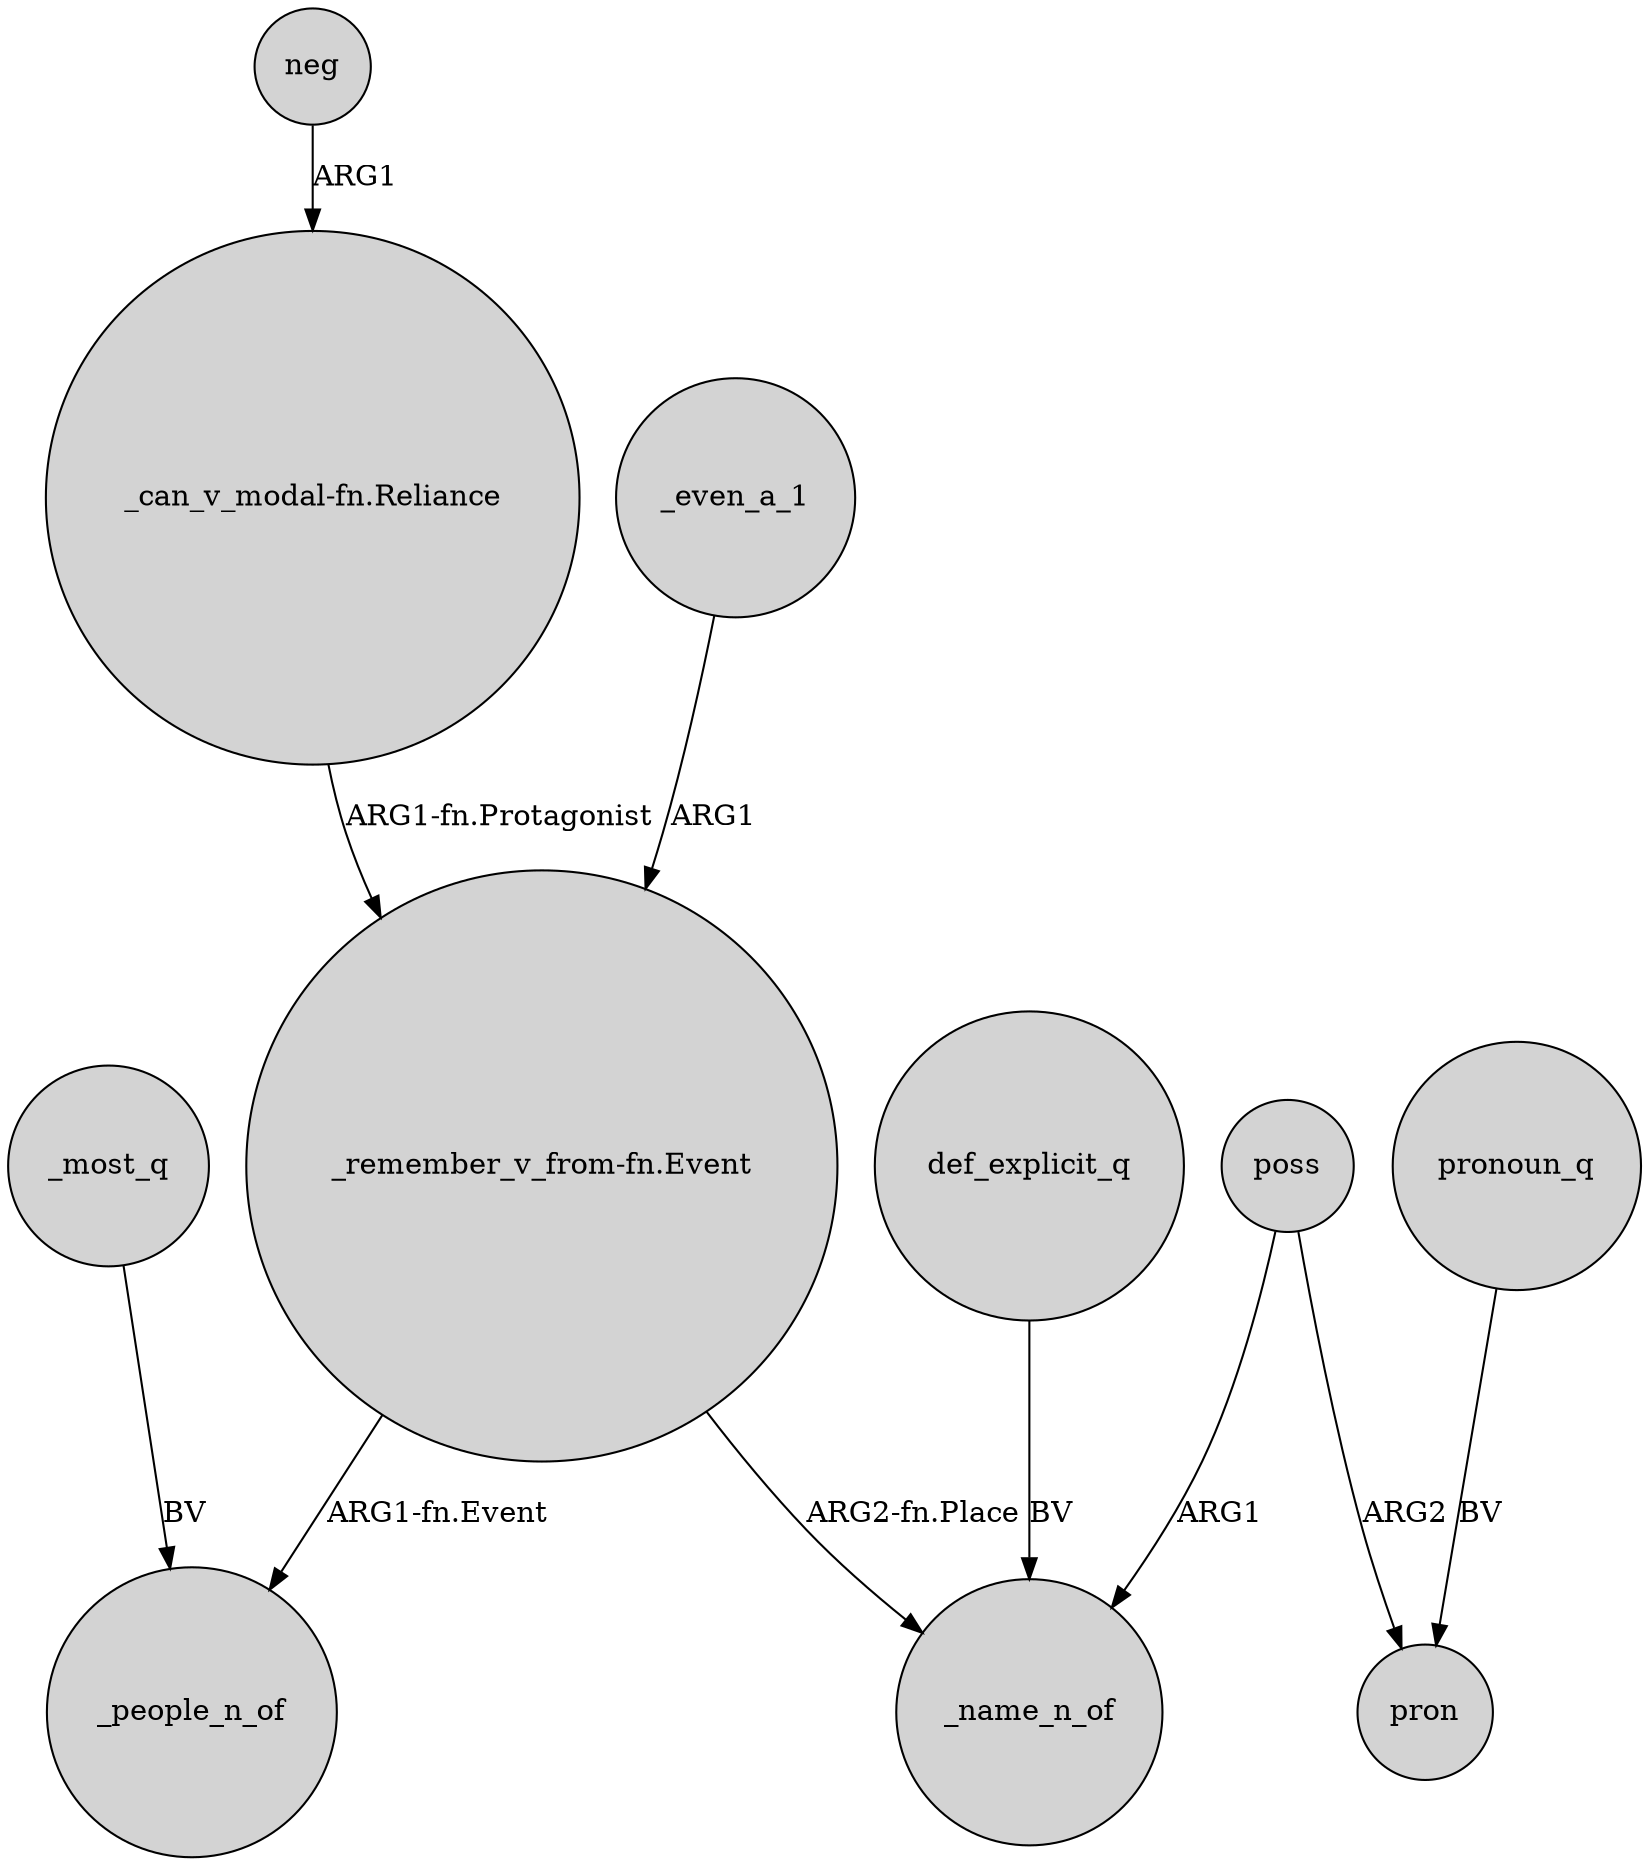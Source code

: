digraph {
	node [shape=circle style=filled]
	neg -> "_can_v_modal-fn.Reliance" [label=ARG1]
	"_remember_v_from-fn.Event" -> _people_n_of [label="ARG1-fn.Event"]
	poss -> _name_n_of [label=ARG1]
	"_can_v_modal-fn.Reliance" -> "_remember_v_from-fn.Event" [label="ARG1-fn.Protagonist"]
	_even_a_1 -> "_remember_v_from-fn.Event" [label=ARG1]
	def_explicit_q -> _name_n_of [label=BV]
	_most_q -> _people_n_of [label=BV]
	pronoun_q -> pron [label=BV]
	"_remember_v_from-fn.Event" -> _name_n_of [label="ARG2-fn.Place"]
	poss -> pron [label=ARG2]
}
